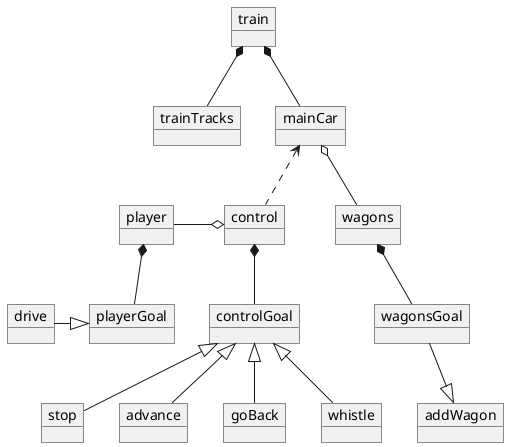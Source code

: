 @startuml trainModel

    object train
    object trainTracks
    object mainCar

    object wagons
    object wagonsGoal
    object addWagon
    object control
    object controlGoal
    object stop
    object advance
    object goBack
    object whistle
    object player
    object playerGoal
    object drive

    train *-- mainCar
    
    mainCar o-- wagons
    mainCar <.. control
    
    train *-- trainTracks

    wagons *-- wagonsGoal
    wagonsGoal --|> addWagon

    player *-- playerGoal
    drive -right-|> playerGoal

    control o-left- player
    control *-- controlGoal
    controlGoal <|-- stop
    controlGoal <|-- advance
    controlGoal <|-- goBack
    controlGoal <|-- whistle

    

@enduml